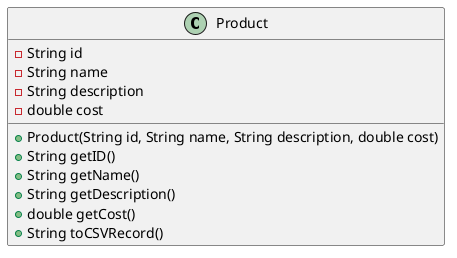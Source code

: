 @startuml
class Product {
    - String id
    - String name
    - String description
    - double cost

    + Product(String id, String name, String description, double cost)
    + String getID()
    + String getName()
    + String getDescription()
    + double getCost()
    + String toCSVRecord()
}
@enduml